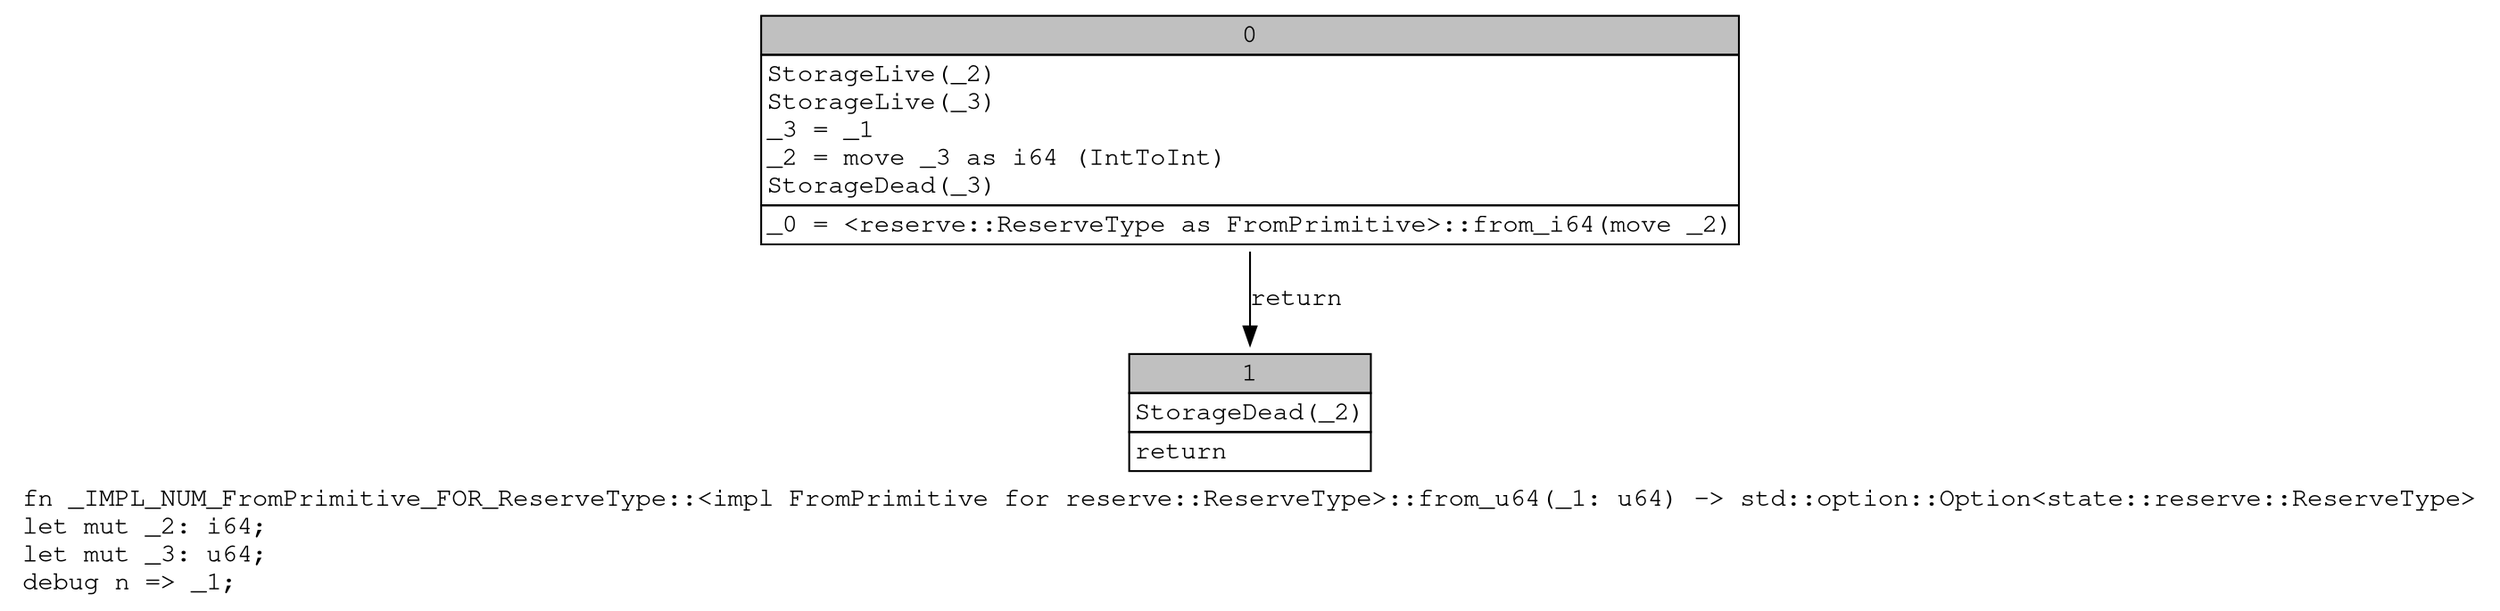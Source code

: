 digraph Mir_0_2422 {
    graph [fontname="Courier, monospace"];
    node [fontname="Courier, monospace"];
    edge [fontname="Courier, monospace"];
    label=<fn _IMPL_NUM_FromPrimitive_FOR_ReserveType::&lt;impl FromPrimitive for reserve::ReserveType&gt;::from_u64(_1: u64) -&gt; std::option::Option&lt;state::reserve::ReserveType&gt;<br align="left"/>let mut _2: i64;<br align="left"/>let mut _3: u64;<br align="left"/>debug n =&gt; _1;<br align="left"/>>;
    bb0__0_2422 [shape="none", label=<<table border="0" cellborder="1" cellspacing="0"><tr><td bgcolor="gray" align="center" colspan="1">0</td></tr><tr><td align="left" balign="left">StorageLive(_2)<br/>StorageLive(_3)<br/>_3 = _1<br/>_2 = move _3 as i64 (IntToInt)<br/>StorageDead(_3)<br/></td></tr><tr><td align="left">_0 = &lt;reserve::ReserveType as FromPrimitive&gt;::from_i64(move _2)</td></tr></table>>];
    bb1__0_2422 [shape="none", label=<<table border="0" cellborder="1" cellspacing="0"><tr><td bgcolor="gray" align="center" colspan="1">1</td></tr><tr><td align="left" balign="left">StorageDead(_2)<br/></td></tr><tr><td align="left">return</td></tr></table>>];
    bb0__0_2422 -> bb1__0_2422 [label="return"];
}
